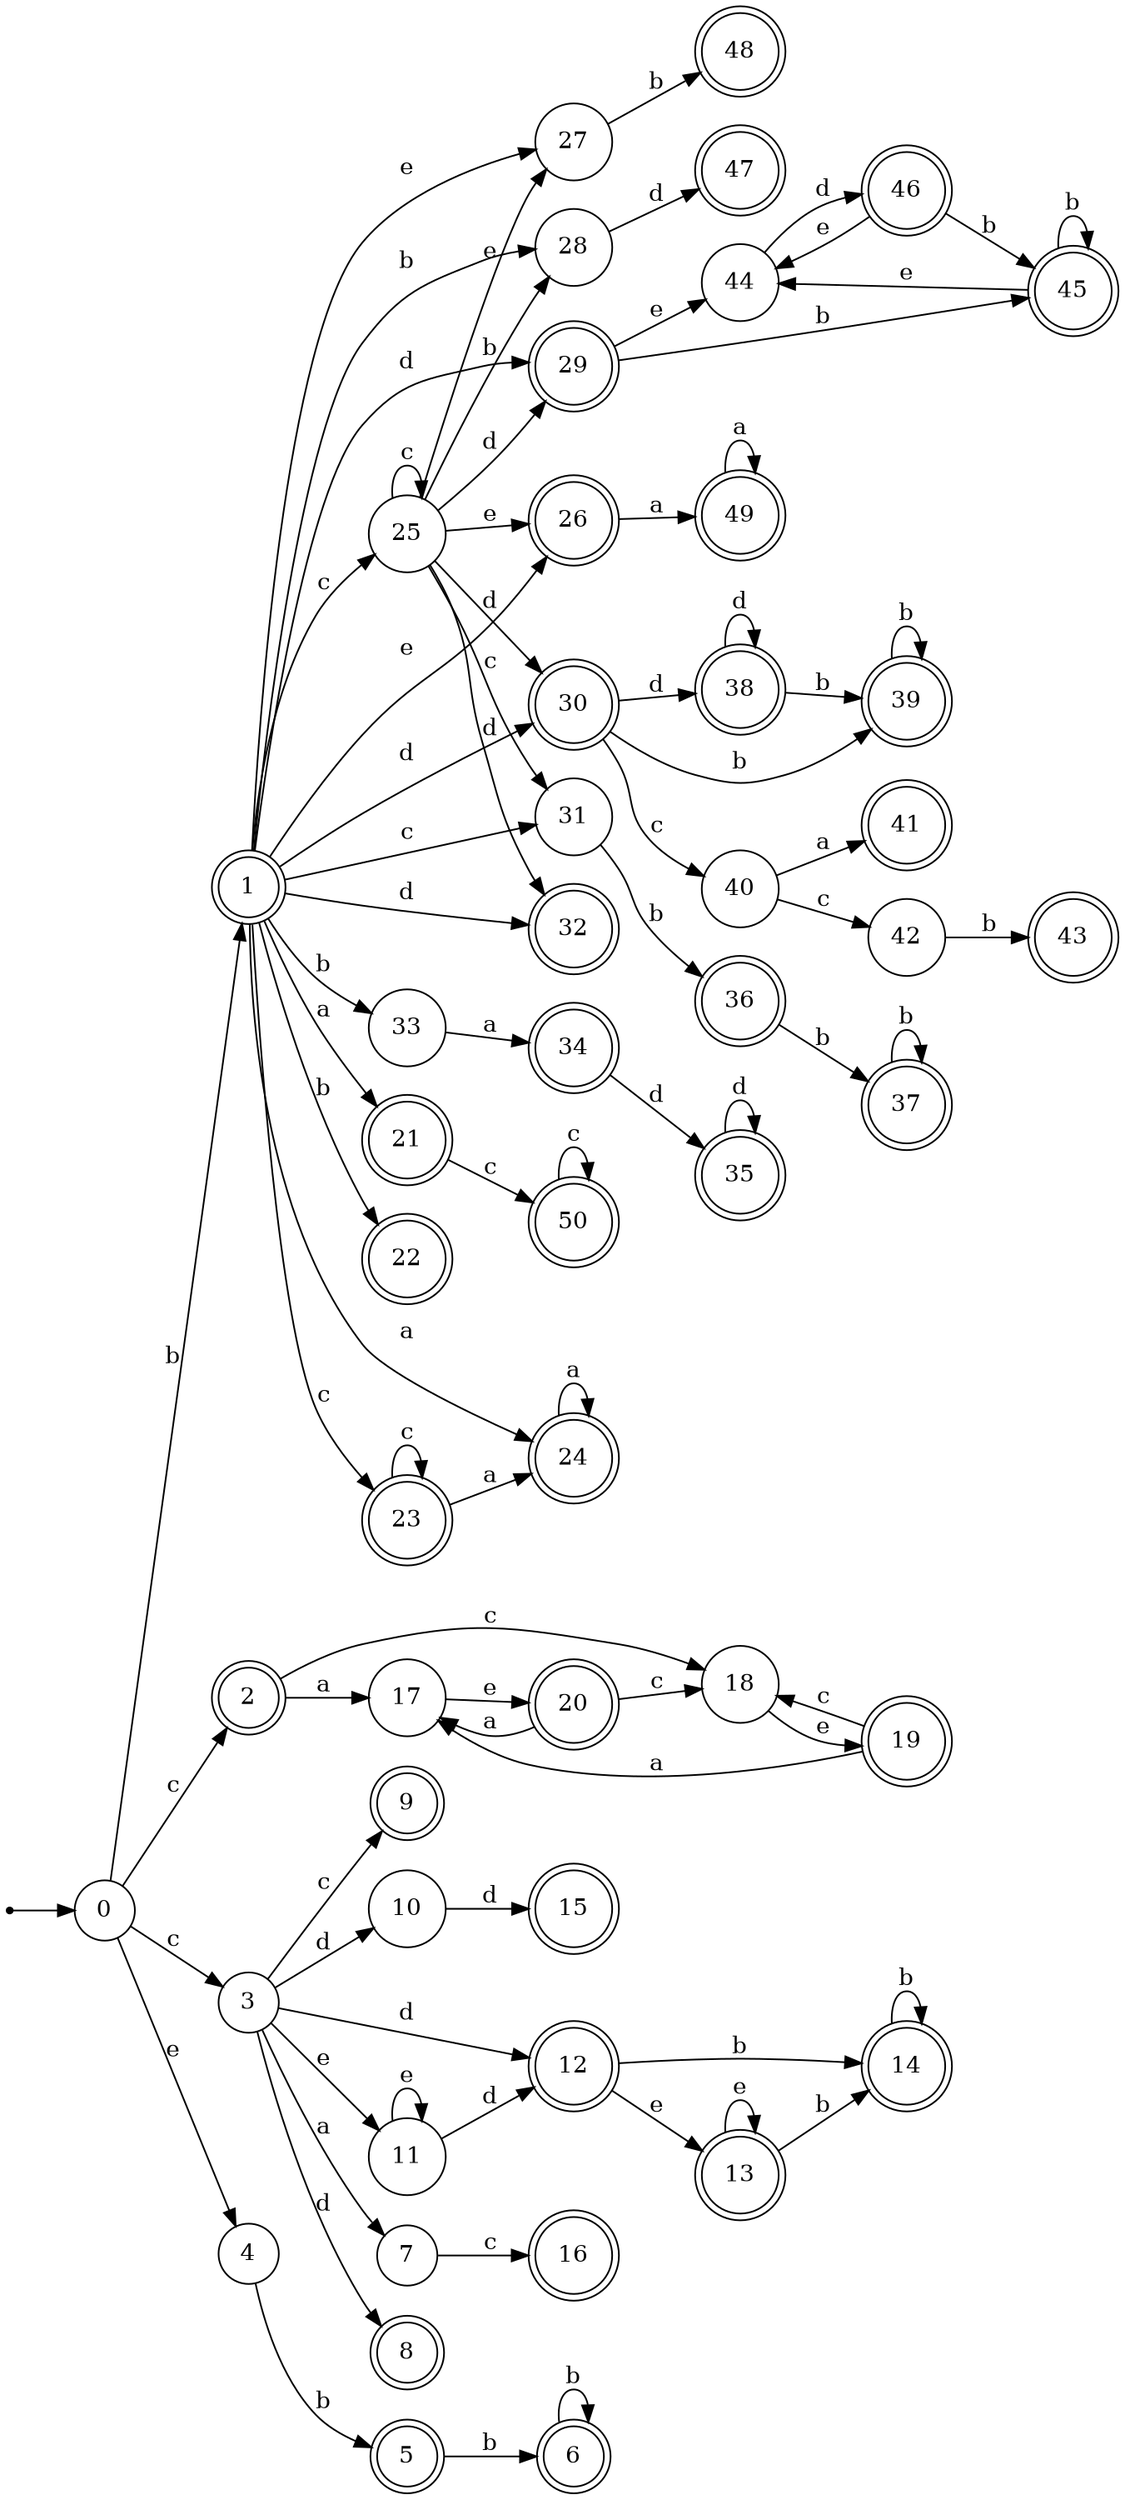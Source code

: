 digraph finite_state_machine {
rankdir=LR;
size="20,20";
node [shape = point]; "dummy0"
node [shape = circle]; "0";
"dummy0" -> "0";
node [shape = doublecircle]; "1";node [shape = doublecircle]; "2";node [shape = circle]; "3";
node [shape = circle]; "4";
node [shape = doublecircle]; "5";node [shape = doublecircle]; "6";node [shape = circle]; "7";
node [shape = doublecircle]; "8";node [shape = doublecircle]; "9";node [shape = circle]; "10";
node [shape = circle]; "11";
node [shape = doublecircle]; "12";node [shape = doublecircle]; "13";node [shape = doublecircle]; "14";node [shape = doublecircle]; "15";node [shape = doublecircle]; "16";node [shape = circle]; "17";
node [shape = circle]; "18";
node [shape = doublecircle]; "19";node [shape = doublecircle]; "20";node [shape = doublecircle]; "21";node [shape = doublecircle]; "22";node [shape = doublecircle]; "23";node [shape = doublecircle]; "24";node [shape = circle]; "25";
node [shape = doublecircle]; "26";node [shape = circle]; "27";
node [shape = circle]; "28";
node [shape = doublecircle]; "29";node [shape = doublecircle]; "30";node [shape = circle]; "31";
node [shape = doublecircle]; "32";node [shape = circle]; "33";
node [shape = doublecircle]; "34";node [shape = doublecircle]; "35";node [shape = doublecircle]; "36";node [shape = doublecircle]; "37";node [shape = doublecircle]; "38";node [shape = doublecircle]; "39";node [shape = circle]; "40";
node [shape = doublecircle]; "41";node [shape = circle]; "42";
node [shape = doublecircle]; "43";node [shape = circle]; "44";
node [shape = doublecircle]; "45";node [shape = doublecircle]; "46";node [shape = doublecircle]; "47";node [shape = doublecircle]; "48";node [shape = doublecircle]; "49";node [shape = doublecircle]; "50";"0" -> "1" [label = "b"];
 "0" -> "2" [label = "c"];
 "0" -> "3" [label = "c"];
 "0" -> "4" [label = "e"];
 "4" -> "5" [label = "b"];
 "5" -> "6" [label = "b"];
 "6" -> "6" [label = "b"];
 "3" -> "7" [label = "a"];
 "3" -> "8" [label = "d"];
 "3" -> "10" [label = "d"];
 "3" -> "12" [label = "d"];
 "3" -> "9" [label = "c"];
 "3" -> "11" [label = "e"];
 "12" -> "13" [label = "e"];
 "12" -> "14" [label = "b"];
 "14" -> "14" [label = "b"];
 "13" -> "13" [label = "e"];
 "13" -> "14" [label = "b"];
 "11" -> "11" [label = "e"];
 "11" -> "12" [label = "d"];
 "10" -> "15" [label = "d"];
 "7" -> "16" [label = "c"];
 "2" -> "17" [label = "a"];
 "2" -> "18" [label = "c"];
 "18" -> "19" [label = "e"];
 "19" -> "18" [label = "c"];
 "19" -> "17" [label = "a"];
 "17" -> "20" [label = "e"];
 "20" -> "17" [label = "a"];
 "20" -> "18" [label = "c"];
 "1" -> "24" [label = "a"];
 "1" -> "21" [label = "a"];
 "1" -> "33" [label = "b"];
 "1" -> "28" [label = "b"];
 "1" -> "22" [label = "b"];
 "1" -> "25" [label = "c"];
 "1" -> "31" [label = "c"];
 "1" -> "23" [label = "c"];
 "1" -> "26" [label = "e"];
 "1" -> "27" [label = "e"];
 "1" -> "32" [label = "d"];
 "1" -> "29" [label = "d"];
 "1" -> "30" [label = "d"];
 "33" -> "34" [label = "a"];
 "34" -> "35" [label = "d"];
 "35" -> "35" [label = "d"];
 "31" -> "36" [label = "b"];
 "36" -> "37" [label = "b"];
 "37" -> "37" [label = "b"];
 "30" -> "38" [label = "d"];
 "30" -> "39" [label = "b"];
 "30" -> "40" [label = "c"];
 "40" -> "41" [label = "a"];
 "40" -> "42" [label = "c"];
 "42" -> "43" [label = "b"];
 "39" -> "39" [label = "b"];
 "38" -> "38" [label = "d"];
 "38" -> "39" [label = "b"];
 "29" -> "44" [label = "e"];
 "29" -> "45" [label = "b"];
 "45" -> "45" [label = "b"];
 "45" -> "44" [label = "e"];
 "44" -> "46" [label = "d"];
 "46" -> "44" [label = "e"];
 "46" -> "45" [label = "b"];
 "28" -> "47" [label = "d"];
 "27" -> "48" [label = "b"];
 "26" -> "49" [label = "a"];
 "49" -> "49" [label = "a"];
 "25" -> "25" [label = "c"];
 "25" -> "31" [label = "c"];
 "25" -> "26" [label = "e"];
 "25" -> "27" [label = "e"];
 "25" -> "28" [label = "b"];
 "25" -> "32" [label = "d"];
 "25" -> "29" [label = "d"];
 "25" -> "30" [label = "d"];
 "24" -> "24" [label = "a"];
 "23" -> "23" [label = "c"];
 "23" -> "24" [label = "a"];
 "21" -> "50" [label = "c"];
 "50" -> "50" [label = "c"];
 }
